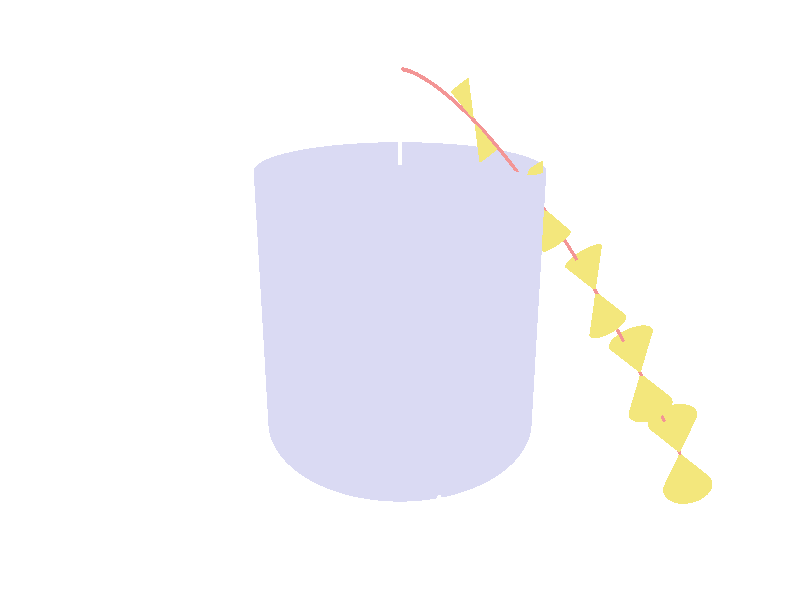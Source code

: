 //
// blackhole.pov -- Visualisierung
//
// (c) 2017 Prof Dr Andreas Müller, Hochschule Rapperswil
//
#version 3.7;
#include "colors.inc"
global_settings {
	assumed_gamma 1
}

#declare imagescale = 0.77;

camera {
	location <4, 2, -1>
	look_at <0, 0.65, 0>
	right 16/9 * x * imagescale
	up y * imagescale
}

light_source { <10, 10, 10> color White }
sky_sphere {
	pigment {
		color <1,1,1>
	}
}

#declare achsenkopflaenge = 0.1;
#declare achsendurchmesser = 0.015;

#macro achse(from, to)
#declare dirvector = to - from;
#declare dirvector = achsenkopflaenge * vnormalize(dirvector);
        cylinder {
                from - dirvector,
                to   + dirvector,
                achsendurchmesser
        }
        cone {
                to +     dirvector, 2 * achsendurchmesser,
                to + 2 * dirvector, 0
        }
#end

union {
	achse(<-1.5,0,   0>, <1.5,0,  0>)
	achse(<   0,0,   0>, <  0,2,  0>)
	achse(<   0,0,-1.5>, <  0,0,1.5>)
	pigment {
		color White
	}
}

cylinder {
	<0,0,0>, <0,1.4,0>, 1
	pigment {
		color rgbf<0.7,0.7,0.9,0.5>
	}
}

#declare R0 = function(r) { 2/3 * pow(r, 3/2) }
#declare rss = function(R, tau) { pow(3/2 * (R - tau), 2/3) }

#declare trackdiameter = 0.01;
#declare a = pi / 3;
#declare r0 = 2;
#declare taumax = R0(r0);
#declare taustep = taumax / 200;
#declare tau = taustep;
union {
	#declare nextpoint = <r0 * cos(a), 0, r0 * sin(a)>;
	sphere { nextpoint, trackdiameter }
	#while (tau < taumax - taustep/2)
		#declare previouspoint = nextpoint;
		#declare rad = rss(taumax, tau);
		#declare nextpoint = <rad * cos(a), tau, rad * sin(a)>;
		sphere { nextpoint, trackdiameter }
		cylinder { previouspoint, nextpoint, trackdiameter }
	#declare tau = tau + taustep;
	#end
	#declare previouspoint = nextpoint;
	#declare nextpoint = <0, taumax, 0>;
	sphere { nextpoint, trackdiameter }
	cylinder { previouspoint, nextpoint, trackdiameter }
	pigment {
		color rgb<0.9,0.3,0.3>
	}
}

#declare conelength = 0.2;

#macro lightcone(r, a, tau)
	#declare apex = <r * cos(a), tau, r * sin(a)>;

	#declare p = 1/sqrt(r) * (1/sqrt(r) - 1);
	#declare p = sqrt(r) * (sqrt(r) - 1);
	#declare plusdirection = <p * cos(a), 1, p * sin(a)>;
	#declare plusdirection = vnormalize(plusdirection);

	#declare n = 1/sqrt(r) * (-1/sqrt(r) - 1);
	#declare n = sqrt(r) * (-sqrt(r) - 1);
	#declare minusdirection = <n * cos(a), 1, n * sin(a)>;
	#declare minusdirection = vnormalize(minusdirection);

	#declare coneaxis = vnormalize(0.5 * (plusdirection + minusdirection));
	#declare coneradius = conelength * sin(acos(vdot(coneaxis, plusdirection)));
	union {
		cone { apex, 0, apex + conelength * coneaxis, coneradius }
		cone { apex, 0, apex - conelength * coneaxis, coneradius }
		pigment {
			color rgbf<0.9,0.8,0.2,0.5>
		}
	}
#end

#declare tau = 0;
#declare taustep = 0.41;
#while (tau < 1.7)
	#declare lightconeradius = rss(taumax, tau);
	lightcone(lightconeradius, a, tau)
	#declare tau = tau + taustep;
#end






